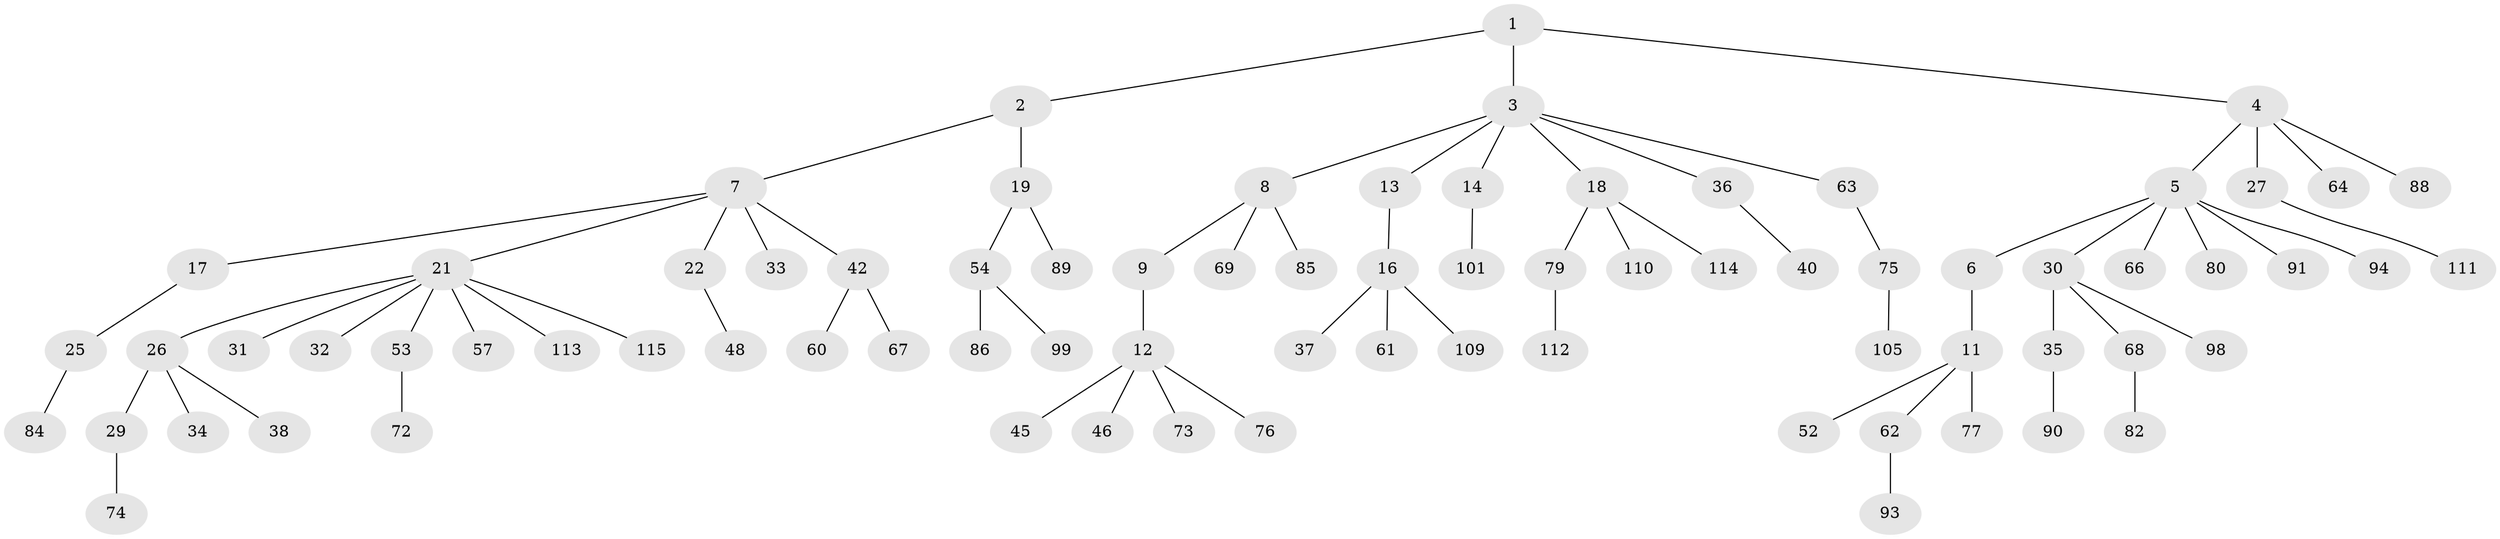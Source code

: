 // Generated by graph-tools (version 1.1) at 2025/24/03/03/25 07:24:06]
// undirected, 79 vertices, 78 edges
graph export_dot {
graph [start="1"]
  node [color=gray90,style=filled];
  1 [super="+20"];
  2 [super="+83"];
  3 [super="+47"];
  4 [super="+15"];
  5 [super="+28"];
  6;
  7 [super="+10"];
  8 [super="+49"];
  9 [super="+56"];
  11 [super="+50"];
  12 [super="+39"];
  13;
  14;
  16 [super="+59"];
  17 [super="+24"];
  18 [super="+23"];
  19 [super="+58"];
  21 [super="+65"];
  22;
  25 [super="+41"];
  26 [super="+70"];
  27;
  29 [super="+97"];
  30 [super="+44"];
  31 [super="+87"];
  32;
  33;
  34;
  35;
  36 [super="+106"];
  37 [super="+108"];
  38 [super="+51"];
  40;
  42 [super="+43"];
  45;
  46 [super="+100"];
  48;
  52;
  53 [super="+55"];
  54;
  57;
  60;
  61;
  62 [super="+78"];
  63;
  64;
  66;
  67 [super="+71"];
  68 [super="+81"];
  69;
  72;
  73;
  74;
  75 [super="+92"];
  76;
  77;
  79 [super="+102"];
  80 [super="+95"];
  82;
  84;
  85 [super="+103"];
  86 [super="+96"];
  88;
  89 [super="+104"];
  90;
  91;
  93;
  94;
  98 [super="+107"];
  99;
  101;
  105;
  109;
  110;
  111;
  112;
  113;
  114;
  115;
  1 -- 2;
  1 -- 3;
  1 -- 4;
  2 -- 7;
  2 -- 19;
  3 -- 8;
  3 -- 13;
  3 -- 14;
  3 -- 18;
  3 -- 36;
  3 -- 63;
  4 -- 5;
  4 -- 88;
  4 -- 64;
  4 -- 27;
  5 -- 6;
  5 -- 66;
  5 -- 80;
  5 -- 30;
  5 -- 91;
  5 -- 94;
  6 -- 11;
  7 -- 17;
  7 -- 21;
  7 -- 33;
  7 -- 42;
  7 -- 22;
  8 -- 9;
  8 -- 69;
  8 -- 85;
  9 -- 12;
  11 -- 77;
  11 -- 52;
  11 -- 62;
  12 -- 45;
  12 -- 46;
  12 -- 73;
  12 -- 76;
  13 -- 16;
  14 -- 101;
  16 -- 37;
  16 -- 109;
  16 -- 61;
  17 -- 25;
  18 -- 110;
  18 -- 114;
  18 -- 79;
  19 -- 54;
  19 -- 89;
  21 -- 26;
  21 -- 31;
  21 -- 32;
  21 -- 53;
  21 -- 57;
  21 -- 113;
  21 -- 115;
  22 -- 48;
  25 -- 84;
  26 -- 29;
  26 -- 34;
  26 -- 38;
  27 -- 111;
  29 -- 74;
  30 -- 35;
  30 -- 98;
  30 -- 68;
  35 -- 90;
  36 -- 40;
  42 -- 60;
  42 -- 67;
  53 -- 72;
  54 -- 86;
  54 -- 99;
  62 -- 93;
  63 -- 75;
  68 -- 82;
  75 -- 105;
  79 -- 112;
}
